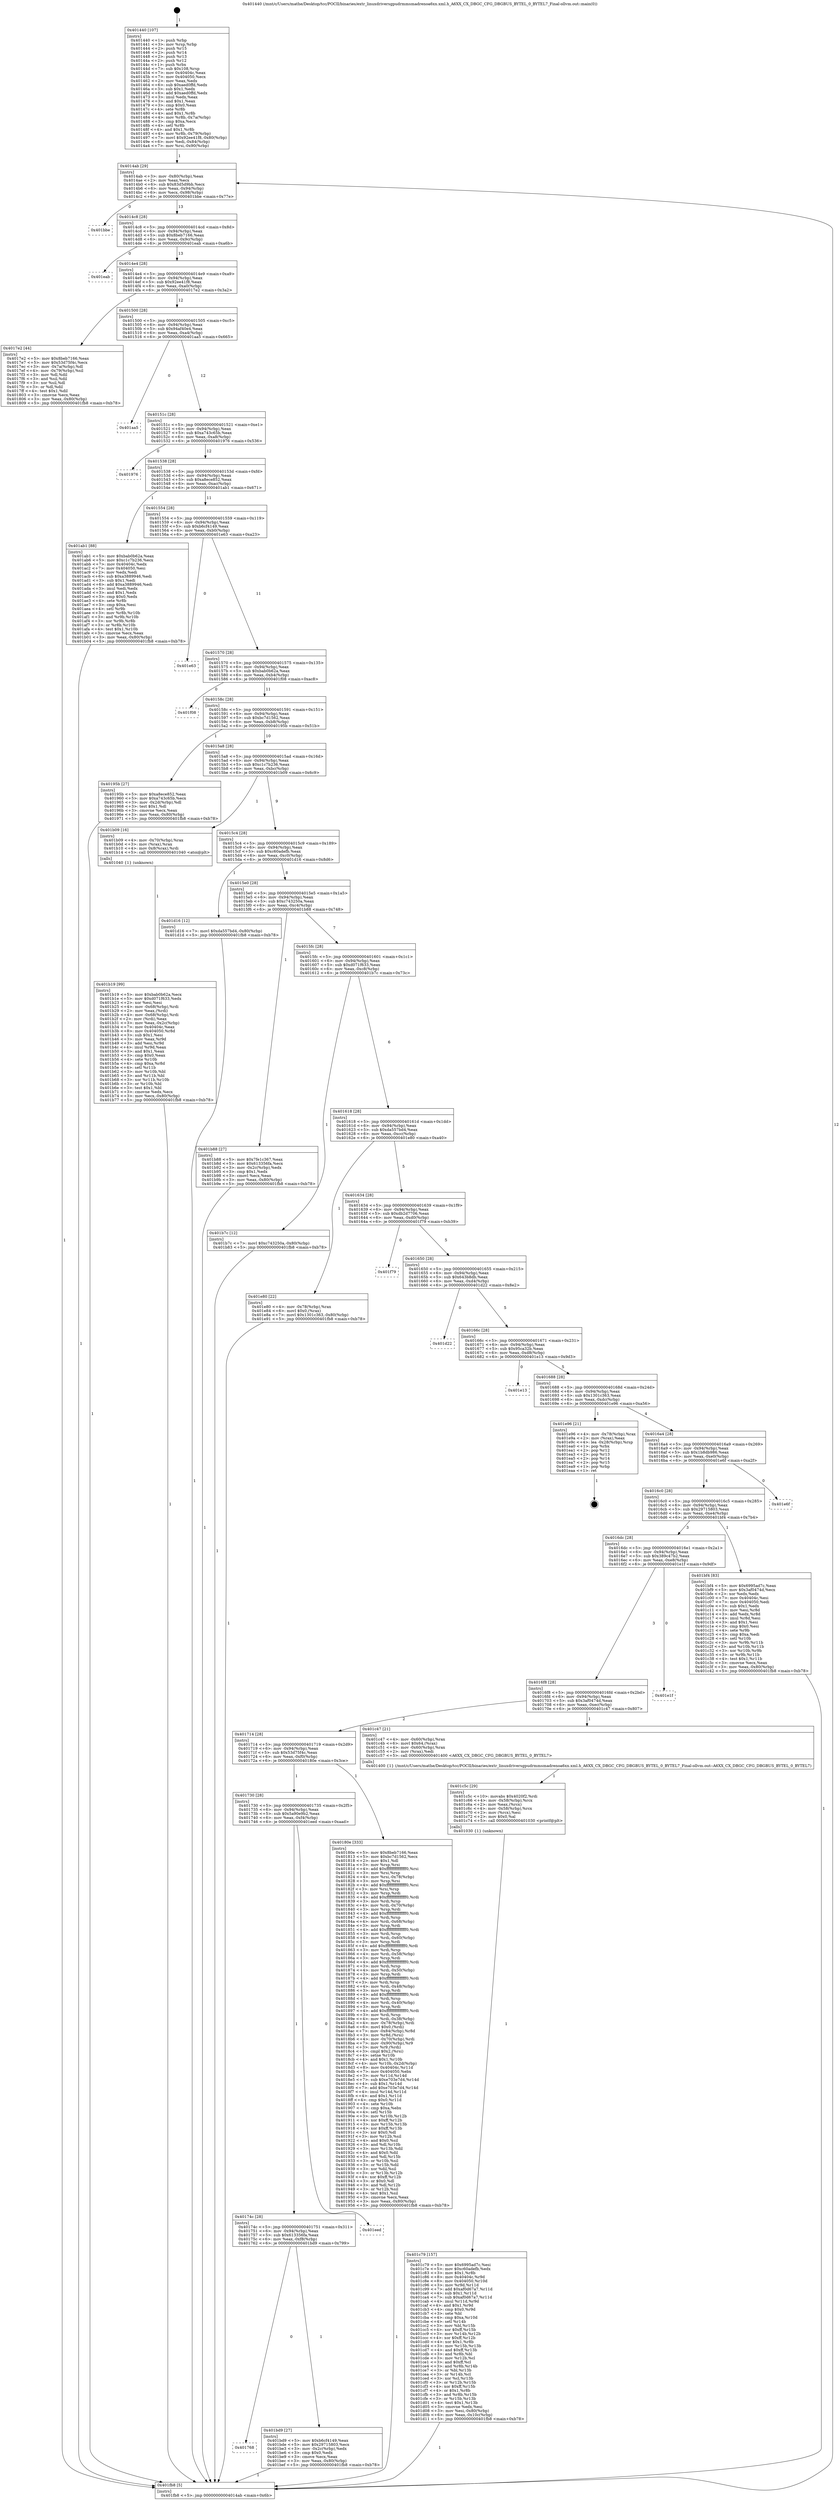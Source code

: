 digraph "0x401440" {
  label = "0x401440 (/mnt/c/Users/mathe/Desktop/tcc/POCII/binaries/extr_linuxdriversgpudrmmsmadrenoa6xx.xml.h_A6XX_CX_DBGC_CFG_DBGBUS_BYTEL_0_BYTEL7_Final-ollvm.out::main(0))"
  labelloc = "t"
  node[shape=record]

  Entry [label="",width=0.3,height=0.3,shape=circle,fillcolor=black,style=filled]
  "0x4014ab" [label="{
     0x4014ab [29]\l
     | [instrs]\l
     &nbsp;&nbsp;0x4014ab \<+3\>: mov -0x80(%rbp),%eax\l
     &nbsp;&nbsp;0x4014ae \<+2\>: mov %eax,%ecx\l
     &nbsp;&nbsp;0x4014b0 \<+6\>: sub $0x83d5d9bb,%ecx\l
     &nbsp;&nbsp;0x4014b6 \<+6\>: mov %eax,-0x94(%rbp)\l
     &nbsp;&nbsp;0x4014bc \<+6\>: mov %ecx,-0x98(%rbp)\l
     &nbsp;&nbsp;0x4014c2 \<+6\>: je 0000000000401bbe \<main+0x77e\>\l
  }"]
  "0x401bbe" [label="{
     0x401bbe\l
  }", style=dashed]
  "0x4014c8" [label="{
     0x4014c8 [28]\l
     | [instrs]\l
     &nbsp;&nbsp;0x4014c8 \<+5\>: jmp 00000000004014cd \<main+0x8d\>\l
     &nbsp;&nbsp;0x4014cd \<+6\>: mov -0x94(%rbp),%eax\l
     &nbsp;&nbsp;0x4014d3 \<+5\>: sub $0x8beb7166,%eax\l
     &nbsp;&nbsp;0x4014d8 \<+6\>: mov %eax,-0x9c(%rbp)\l
     &nbsp;&nbsp;0x4014de \<+6\>: je 0000000000401eab \<main+0xa6b\>\l
  }"]
  Exit [label="",width=0.3,height=0.3,shape=circle,fillcolor=black,style=filled,peripheries=2]
  "0x401eab" [label="{
     0x401eab\l
  }", style=dashed]
  "0x4014e4" [label="{
     0x4014e4 [28]\l
     | [instrs]\l
     &nbsp;&nbsp;0x4014e4 \<+5\>: jmp 00000000004014e9 \<main+0xa9\>\l
     &nbsp;&nbsp;0x4014e9 \<+6\>: mov -0x94(%rbp),%eax\l
     &nbsp;&nbsp;0x4014ef \<+5\>: sub $0x92ee41f8,%eax\l
     &nbsp;&nbsp;0x4014f4 \<+6\>: mov %eax,-0xa0(%rbp)\l
     &nbsp;&nbsp;0x4014fa \<+6\>: je 00000000004017e2 \<main+0x3a2\>\l
  }"]
  "0x401c79" [label="{
     0x401c79 [157]\l
     | [instrs]\l
     &nbsp;&nbsp;0x401c79 \<+5\>: mov $0x6995ad7c,%esi\l
     &nbsp;&nbsp;0x401c7e \<+5\>: mov $0xc60adefb,%edx\l
     &nbsp;&nbsp;0x401c83 \<+3\>: mov $0x1,%r8b\l
     &nbsp;&nbsp;0x401c86 \<+8\>: mov 0x40404c,%r9d\l
     &nbsp;&nbsp;0x401c8e \<+8\>: mov 0x404050,%r10d\l
     &nbsp;&nbsp;0x401c96 \<+3\>: mov %r9d,%r11d\l
     &nbsp;&nbsp;0x401c99 \<+7\>: add $0xaf0d67a7,%r11d\l
     &nbsp;&nbsp;0x401ca0 \<+4\>: sub $0x1,%r11d\l
     &nbsp;&nbsp;0x401ca4 \<+7\>: sub $0xaf0d67a7,%r11d\l
     &nbsp;&nbsp;0x401cab \<+4\>: imul %r11d,%r9d\l
     &nbsp;&nbsp;0x401caf \<+4\>: and $0x1,%r9d\l
     &nbsp;&nbsp;0x401cb3 \<+4\>: cmp $0x0,%r9d\l
     &nbsp;&nbsp;0x401cb7 \<+3\>: sete %bl\l
     &nbsp;&nbsp;0x401cba \<+4\>: cmp $0xa,%r10d\l
     &nbsp;&nbsp;0x401cbe \<+4\>: setl %r14b\l
     &nbsp;&nbsp;0x401cc2 \<+3\>: mov %bl,%r15b\l
     &nbsp;&nbsp;0x401cc5 \<+4\>: xor $0xff,%r15b\l
     &nbsp;&nbsp;0x401cc9 \<+3\>: mov %r14b,%r12b\l
     &nbsp;&nbsp;0x401ccc \<+4\>: xor $0xff,%r12b\l
     &nbsp;&nbsp;0x401cd0 \<+4\>: xor $0x1,%r8b\l
     &nbsp;&nbsp;0x401cd4 \<+3\>: mov %r15b,%r13b\l
     &nbsp;&nbsp;0x401cd7 \<+4\>: and $0xff,%r13b\l
     &nbsp;&nbsp;0x401cdb \<+3\>: and %r8b,%bl\l
     &nbsp;&nbsp;0x401cde \<+3\>: mov %r12b,%cl\l
     &nbsp;&nbsp;0x401ce1 \<+3\>: and $0xff,%cl\l
     &nbsp;&nbsp;0x401ce4 \<+3\>: and %r8b,%r14b\l
     &nbsp;&nbsp;0x401ce7 \<+3\>: or %bl,%r13b\l
     &nbsp;&nbsp;0x401cea \<+3\>: or %r14b,%cl\l
     &nbsp;&nbsp;0x401ced \<+3\>: xor %cl,%r13b\l
     &nbsp;&nbsp;0x401cf0 \<+3\>: or %r12b,%r15b\l
     &nbsp;&nbsp;0x401cf3 \<+4\>: xor $0xff,%r15b\l
     &nbsp;&nbsp;0x401cf7 \<+4\>: or $0x1,%r8b\l
     &nbsp;&nbsp;0x401cfb \<+3\>: and %r8b,%r15b\l
     &nbsp;&nbsp;0x401cfe \<+3\>: or %r15b,%r13b\l
     &nbsp;&nbsp;0x401d01 \<+4\>: test $0x1,%r13b\l
     &nbsp;&nbsp;0x401d05 \<+3\>: cmovne %edx,%esi\l
     &nbsp;&nbsp;0x401d08 \<+3\>: mov %esi,-0x80(%rbp)\l
     &nbsp;&nbsp;0x401d0b \<+6\>: mov %eax,-0x10c(%rbp)\l
     &nbsp;&nbsp;0x401d11 \<+5\>: jmp 0000000000401fb8 \<main+0xb78\>\l
  }"]
  "0x4017e2" [label="{
     0x4017e2 [44]\l
     | [instrs]\l
     &nbsp;&nbsp;0x4017e2 \<+5\>: mov $0x8beb7166,%eax\l
     &nbsp;&nbsp;0x4017e7 \<+5\>: mov $0x53d75f4c,%ecx\l
     &nbsp;&nbsp;0x4017ec \<+3\>: mov -0x7a(%rbp),%dl\l
     &nbsp;&nbsp;0x4017ef \<+4\>: mov -0x79(%rbp),%sil\l
     &nbsp;&nbsp;0x4017f3 \<+3\>: mov %dl,%dil\l
     &nbsp;&nbsp;0x4017f6 \<+3\>: and %sil,%dil\l
     &nbsp;&nbsp;0x4017f9 \<+3\>: xor %sil,%dl\l
     &nbsp;&nbsp;0x4017fc \<+3\>: or %dl,%dil\l
     &nbsp;&nbsp;0x4017ff \<+4\>: test $0x1,%dil\l
     &nbsp;&nbsp;0x401803 \<+3\>: cmovne %ecx,%eax\l
     &nbsp;&nbsp;0x401806 \<+3\>: mov %eax,-0x80(%rbp)\l
     &nbsp;&nbsp;0x401809 \<+5\>: jmp 0000000000401fb8 \<main+0xb78\>\l
  }"]
  "0x401500" [label="{
     0x401500 [28]\l
     | [instrs]\l
     &nbsp;&nbsp;0x401500 \<+5\>: jmp 0000000000401505 \<main+0xc5\>\l
     &nbsp;&nbsp;0x401505 \<+6\>: mov -0x94(%rbp),%eax\l
     &nbsp;&nbsp;0x40150b \<+5\>: sub $0x94af40e4,%eax\l
     &nbsp;&nbsp;0x401510 \<+6\>: mov %eax,-0xa4(%rbp)\l
     &nbsp;&nbsp;0x401516 \<+6\>: je 0000000000401aa5 \<main+0x665\>\l
  }"]
  "0x401fb8" [label="{
     0x401fb8 [5]\l
     | [instrs]\l
     &nbsp;&nbsp;0x401fb8 \<+5\>: jmp 00000000004014ab \<main+0x6b\>\l
  }"]
  "0x401440" [label="{
     0x401440 [107]\l
     | [instrs]\l
     &nbsp;&nbsp;0x401440 \<+1\>: push %rbp\l
     &nbsp;&nbsp;0x401441 \<+3\>: mov %rsp,%rbp\l
     &nbsp;&nbsp;0x401444 \<+2\>: push %r15\l
     &nbsp;&nbsp;0x401446 \<+2\>: push %r14\l
     &nbsp;&nbsp;0x401448 \<+2\>: push %r13\l
     &nbsp;&nbsp;0x40144a \<+2\>: push %r12\l
     &nbsp;&nbsp;0x40144c \<+1\>: push %rbx\l
     &nbsp;&nbsp;0x40144d \<+7\>: sub $0x108,%rsp\l
     &nbsp;&nbsp;0x401454 \<+7\>: mov 0x40404c,%eax\l
     &nbsp;&nbsp;0x40145b \<+7\>: mov 0x404050,%ecx\l
     &nbsp;&nbsp;0x401462 \<+2\>: mov %eax,%edx\l
     &nbsp;&nbsp;0x401464 \<+6\>: sub $0xaed0ffd,%edx\l
     &nbsp;&nbsp;0x40146a \<+3\>: sub $0x1,%edx\l
     &nbsp;&nbsp;0x40146d \<+6\>: add $0xaed0ffd,%edx\l
     &nbsp;&nbsp;0x401473 \<+3\>: imul %edx,%eax\l
     &nbsp;&nbsp;0x401476 \<+3\>: and $0x1,%eax\l
     &nbsp;&nbsp;0x401479 \<+3\>: cmp $0x0,%eax\l
     &nbsp;&nbsp;0x40147c \<+4\>: sete %r8b\l
     &nbsp;&nbsp;0x401480 \<+4\>: and $0x1,%r8b\l
     &nbsp;&nbsp;0x401484 \<+4\>: mov %r8b,-0x7a(%rbp)\l
     &nbsp;&nbsp;0x401488 \<+3\>: cmp $0xa,%ecx\l
     &nbsp;&nbsp;0x40148b \<+4\>: setl %r8b\l
     &nbsp;&nbsp;0x40148f \<+4\>: and $0x1,%r8b\l
     &nbsp;&nbsp;0x401493 \<+4\>: mov %r8b,-0x79(%rbp)\l
     &nbsp;&nbsp;0x401497 \<+7\>: movl $0x92ee41f8,-0x80(%rbp)\l
     &nbsp;&nbsp;0x40149e \<+6\>: mov %edi,-0x84(%rbp)\l
     &nbsp;&nbsp;0x4014a4 \<+7\>: mov %rsi,-0x90(%rbp)\l
  }"]
  "0x401c5c" [label="{
     0x401c5c [29]\l
     | [instrs]\l
     &nbsp;&nbsp;0x401c5c \<+10\>: movabs $0x4020f2,%rdi\l
     &nbsp;&nbsp;0x401c66 \<+4\>: mov -0x58(%rbp),%rcx\l
     &nbsp;&nbsp;0x401c6a \<+2\>: mov %eax,(%rcx)\l
     &nbsp;&nbsp;0x401c6c \<+4\>: mov -0x58(%rbp),%rcx\l
     &nbsp;&nbsp;0x401c70 \<+2\>: mov (%rcx),%esi\l
     &nbsp;&nbsp;0x401c72 \<+2\>: mov $0x0,%al\l
     &nbsp;&nbsp;0x401c74 \<+5\>: call 0000000000401030 \<printf@plt\>\l
     | [calls]\l
     &nbsp;&nbsp;0x401030 \{1\} (unknown)\l
  }"]
  "0x401aa5" [label="{
     0x401aa5\l
  }", style=dashed]
  "0x40151c" [label="{
     0x40151c [28]\l
     | [instrs]\l
     &nbsp;&nbsp;0x40151c \<+5\>: jmp 0000000000401521 \<main+0xe1\>\l
     &nbsp;&nbsp;0x401521 \<+6\>: mov -0x94(%rbp),%eax\l
     &nbsp;&nbsp;0x401527 \<+5\>: sub $0xa743c65b,%eax\l
     &nbsp;&nbsp;0x40152c \<+6\>: mov %eax,-0xa8(%rbp)\l
     &nbsp;&nbsp;0x401532 \<+6\>: je 0000000000401976 \<main+0x536\>\l
  }"]
  "0x401768" [label="{
     0x401768\l
  }", style=dashed]
  "0x401976" [label="{
     0x401976\l
  }", style=dashed]
  "0x401538" [label="{
     0x401538 [28]\l
     | [instrs]\l
     &nbsp;&nbsp;0x401538 \<+5\>: jmp 000000000040153d \<main+0xfd\>\l
     &nbsp;&nbsp;0x40153d \<+6\>: mov -0x94(%rbp),%eax\l
     &nbsp;&nbsp;0x401543 \<+5\>: sub $0xa8ece852,%eax\l
     &nbsp;&nbsp;0x401548 \<+6\>: mov %eax,-0xac(%rbp)\l
     &nbsp;&nbsp;0x40154e \<+6\>: je 0000000000401ab1 \<main+0x671\>\l
  }"]
  "0x401bd9" [label="{
     0x401bd9 [27]\l
     | [instrs]\l
     &nbsp;&nbsp;0x401bd9 \<+5\>: mov $0xb6cf4149,%eax\l
     &nbsp;&nbsp;0x401bde \<+5\>: mov $0x29715803,%ecx\l
     &nbsp;&nbsp;0x401be3 \<+3\>: mov -0x2c(%rbp),%edx\l
     &nbsp;&nbsp;0x401be6 \<+3\>: cmp $0x0,%edx\l
     &nbsp;&nbsp;0x401be9 \<+3\>: cmove %ecx,%eax\l
     &nbsp;&nbsp;0x401bec \<+3\>: mov %eax,-0x80(%rbp)\l
     &nbsp;&nbsp;0x401bef \<+5\>: jmp 0000000000401fb8 \<main+0xb78\>\l
  }"]
  "0x401ab1" [label="{
     0x401ab1 [88]\l
     | [instrs]\l
     &nbsp;&nbsp;0x401ab1 \<+5\>: mov $0xbab0b62a,%eax\l
     &nbsp;&nbsp;0x401ab6 \<+5\>: mov $0xc1c7b236,%ecx\l
     &nbsp;&nbsp;0x401abb \<+7\>: mov 0x40404c,%edx\l
     &nbsp;&nbsp;0x401ac2 \<+7\>: mov 0x404050,%esi\l
     &nbsp;&nbsp;0x401ac9 \<+2\>: mov %edx,%edi\l
     &nbsp;&nbsp;0x401acb \<+6\>: sub $0xa3889946,%edi\l
     &nbsp;&nbsp;0x401ad1 \<+3\>: sub $0x1,%edi\l
     &nbsp;&nbsp;0x401ad4 \<+6\>: add $0xa3889946,%edi\l
     &nbsp;&nbsp;0x401ada \<+3\>: imul %edi,%edx\l
     &nbsp;&nbsp;0x401add \<+3\>: and $0x1,%edx\l
     &nbsp;&nbsp;0x401ae0 \<+3\>: cmp $0x0,%edx\l
     &nbsp;&nbsp;0x401ae3 \<+4\>: sete %r8b\l
     &nbsp;&nbsp;0x401ae7 \<+3\>: cmp $0xa,%esi\l
     &nbsp;&nbsp;0x401aea \<+4\>: setl %r9b\l
     &nbsp;&nbsp;0x401aee \<+3\>: mov %r8b,%r10b\l
     &nbsp;&nbsp;0x401af1 \<+3\>: and %r9b,%r10b\l
     &nbsp;&nbsp;0x401af4 \<+3\>: xor %r9b,%r8b\l
     &nbsp;&nbsp;0x401af7 \<+3\>: or %r8b,%r10b\l
     &nbsp;&nbsp;0x401afa \<+4\>: test $0x1,%r10b\l
     &nbsp;&nbsp;0x401afe \<+3\>: cmovne %ecx,%eax\l
     &nbsp;&nbsp;0x401b01 \<+3\>: mov %eax,-0x80(%rbp)\l
     &nbsp;&nbsp;0x401b04 \<+5\>: jmp 0000000000401fb8 \<main+0xb78\>\l
  }"]
  "0x401554" [label="{
     0x401554 [28]\l
     | [instrs]\l
     &nbsp;&nbsp;0x401554 \<+5\>: jmp 0000000000401559 \<main+0x119\>\l
     &nbsp;&nbsp;0x401559 \<+6\>: mov -0x94(%rbp),%eax\l
     &nbsp;&nbsp;0x40155f \<+5\>: sub $0xb6cf4149,%eax\l
     &nbsp;&nbsp;0x401564 \<+6\>: mov %eax,-0xb0(%rbp)\l
     &nbsp;&nbsp;0x40156a \<+6\>: je 0000000000401e63 \<main+0xa23\>\l
  }"]
  "0x40174c" [label="{
     0x40174c [28]\l
     | [instrs]\l
     &nbsp;&nbsp;0x40174c \<+5\>: jmp 0000000000401751 \<main+0x311\>\l
     &nbsp;&nbsp;0x401751 \<+6\>: mov -0x94(%rbp),%eax\l
     &nbsp;&nbsp;0x401757 \<+5\>: sub $0x613356fa,%eax\l
     &nbsp;&nbsp;0x40175c \<+6\>: mov %eax,-0xf8(%rbp)\l
     &nbsp;&nbsp;0x401762 \<+6\>: je 0000000000401bd9 \<main+0x799\>\l
  }"]
  "0x401e63" [label="{
     0x401e63\l
  }", style=dashed]
  "0x401570" [label="{
     0x401570 [28]\l
     | [instrs]\l
     &nbsp;&nbsp;0x401570 \<+5\>: jmp 0000000000401575 \<main+0x135\>\l
     &nbsp;&nbsp;0x401575 \<+6\>: mov -0x94(%rbp),%eax\l
     &nbsp;&nbsp;0x40157b \<+5\>: sub $0xbab0b62a,%eax\l
     &nbsp;&nbsp;0x401580 \<+6\>: mov %eax,-0xb4(%rbp)\l
     &nbsp;&nbsp;0x401586 \<+6\>: je 0000000000401f08 \<main+0xac8\>\l
  }"]
  "0x401eed" [label="{
     0x401eed\l
  }", style=dashed]
  "0x401f08" [label="{
     0x401f08\l
  }", style=dashed]
  "0x40158c" [label="{
     0x40158c [28]\l
     | [instrs]\l
     &nbsp;&nbsp;0x40158c \<+5\>: jmp 0000000000401591 \<main+0x151\>\l
     &nbsp;&nbsp;0x401591 \<+6\>: mov -0x94(%rbp),%eax\l
     &nbsp;&nbsp;0x401597 \<+5\>: sub $0xbc7d1562,%eax\l
     &nbsp;&nbsp;0x40159c \<+6\>: mov %eax,-0xb8(%rbp)\l
     &nbsp;&nbsp;0x4015a2 \<+6\>: je 000000000040195b \<main+0x51b\>\l
  }"]
  "0x401b19" [label="{
     0x401b19 [99]\l
     | [instrs]\l
     &nbsp;&nbsp;0x401b19 \<+5\>: mov $0xbab0b62a,%ecx\l
     &nbsp;&nbsp;0x401b1e \<+5\>: mov $0xd071f633,%edx\l
     &nbsp;&nbsp;0x401b23 \<+2\>: xor %esi,%esi\l
     &nbsp;&nbsp;0x401b25 \<+4\>: mov -0x68(%rbp),%rdi\l
     &nbsp;&nbsp;0x401b29 \<+2\>: mov %eax,(%rdi)\l
     &nbsp;&nbsp;0x401b2b \<+4\>: mov -0x68(%rbp),%rdi\l
     &nbsp;&nbsp;0x401b2f \<+2\>: mov (%rdi),%eax\l
     &nbsp;&nbsp;0x401b31 \<+3\>: mov %eax,-0x2c(%rbp)\l
     &nbsp;&nbsp;0x401b34 \<+7\>: mov 0x40404c,%eax\l
     &nbsp;&nbsp;0x401b3b \<+8\>: mov 0x404050,%r8d\l
     &nbsp;&nbsp;0x401b43 \<+3\>: sub $0x1,%esi\l
     &nbsp;&nbsp;0x401b46 \<+3\>: mov %eax,%r9d\l
     &nbsp;&nbsp;0x401b49 \<+3\>: add %esi,%r9d\l
     &nbsp;&nbsp;0x401b4c \<+4\>: imul %r9d,%eax\l
     &nbsp;&nbsp;0x401b50 \<+3\>: and $0x1,%eax\l
     &nbsp;&nbsp;0x401b53 \<+3\>: cmp $0x0,%eax\l
     &nbsp;&nbsp;0x401b56 \<+4\>: sete %r10b\l
     &nbsp;&nbsp;0x401b5a \<+4\>: cmp $0xa,%r8d\l
     &nbsp;&nbsp;0x401b5e \<+4\>: setl %r11b\l
     &nbsp;&nbsp;0x401b62 \<+3\>: mov %r10b,%bl\l
     &nbsp;&nbsp;0x401b65 \<+3\>: and %r11b,%bl\l
     &nbsp;&nbsp;0x401b68 \<+3\>: xor %r11b,%r10b\l
     &nbsp;&nbsp;0x401b6b \<+3\>: or %r10b,%bl\l
     &nbsp;&nbsp;0x401b6e \<+3\>: test $0x1,%bl\l
     &nbsp;&nbsp;0x401b71 \<+3\>: cmovne %edx,%ecx\l
     &nbsp;&nbsp;0x401b74 \<+3\>: mov %ecx,-0x80(%rbp)\l
     &nbsp;&nbsp;0x401b77 \<+5\>: jmp 0000000000401fb8 \<main+0xb78\>\l
  }"]
  "0x40195b" [label="{
     0x40195b [27]\l
     | [instrs]\l
     &nbsp;&nbsp;0x40195b \<+5\>: mov $0xa8ece852,%eax\l
     &nbsp;&nbsp;0x401960 \<+5\>: mov $0xa743c65b,%ecx\l
     &nbsp;&nbsp;0x401965 \<+3\>: mov -0x2d(%rbp),%dl\l
     &nbsp;&nbsp;0x401968 \<+3\>: test $0x1,%dl\l
     &nbsp;&nbsp;0x40196b \<+3\>: cmovne %ecx,%eax\l
     &nbsp;&nbsp;0x40196e \<+3\>: mov %eax,-0x80(%rbp)\l
     &nbsp;&nbsp;0x401971 \<+5\>: jmp 0000000000401fb8 \<main+0xb78\>\l
  }"]
  "0x4015a8" [label="{
     0x4015a8 [28]\l
     | [instrs]\l
     &nbsp;&nbsp;0x4015a8 \<+5\>: jmp 00000000004015ad \<main+0x16d\>\l
     &nbsp;&nbsp;0x4015ad \<+6\>: mov -0x94(%rbp),%eax\l
     &nbsp;&nbsp;0x4015b3 \<+5\>: sub $0xc1c7b236,%eax\l
     &nbsp;&nbsp;0x4015b8 \<+6\>: mov %eax,-0xbc(%rbp)\l
     &nbsp;&nbsp;0x4015be \<+6\>: je 0000000000401b09 \<main+0x6c9\>\l
  }"]
  "0x401730" [label="{
     0x401730 [28]\l
     | [instrs]\l
     &nbsp;&nbsp;0x401730 \<+5\>: jmp 0000000000401735 \<main+0x2f5\>\l
     &nbsp;&nbsp;0x401735 \<+6\>: mov -0x94(%rbp),%eax\l
     &nbsp;&nbsp;0x40173b \<+5\>: sub $0x5a90e9b2,%eax\l
     &nbsp;&nbsp;0x401740 \<+6\>: mov %eax,-0xf4(%rbp)\l
     &nbsp;&nbsp;0x401746 \<+6\>: je 0000000000401eed \<main+0xaad\>\l
  }"]
  "0x401b09" [label="{
     0x401b09 [16]\l
     | [instrs]\l
     &nbsp;&nbsp;0x401b09 \<+4\>: mov -0x70(%rbp),%rax\l
     &nbsp;&nbsp;0x401b0d \<+3\>: mov (%rax),%rax\l
     &nbsp;&nbsp;0x401b10 \<+4\>: mov 0x8(%rax),%rdi\l
     &nbsp;&nbsp;0x401b14 \<+5\>: call 0000000000401040 \<atoi@plt\>\l
     | [calls]\l
     &nbsp;&nbsp;0x401040 \{1\} (unknown)\l
  }"]
  "0x4015c4" [label="{
     0x4015c4 [28]\l
     | [instrs]\l
     &nbsp;&nbsp;0x4015c4 \<+5\>: jmp 00000000004015c9 \<main+0x189\>\l
     &nbsp;&nbsp;0x4015c9 \<+6\>: mov -0x94(%rbp),%eax\l
     &nbsp;&nbsp;0x4015cf \<+5\>: sub $0xc60adefb,%eax\l
     &nbsp;&nbsp;0x4015d4 \<+6\>: mov %eax,-0xc0(%rbp)\l
     &nbsp;&nbsp;0x4015da \<+6\>: je 0000000000401d16 \<main+0x8d6\>\l
  }"]
  "0x40180e" [label="{
     0x40180e [333]\l
     | [instrs]\l
     &nbsp;&nbsp;0x40180e \<+5\>: mov $0x8beb7166,%eax\l
     &nbsp;&nbsp;0x401813 \<+5\>: mov $0xbc7d1562,%ecx\l
     &nbsp;&nbsp;0x401818 \<+2\>: mov $0x1,%dl\l
     &nbsp;&nbsp;0x40181a \<+3\>: mov %rsp,%rsi\l
     &nbsp;&nbsp;0x40181d \<+4\>: add $0xfffffffffffffff0,%rsi\l
     &nbsp;&nbsp;0x401821 \<+3\>: mov %rsi,%rsp\l
     &nbsp;&nbsp;0x401824 \<+4\>: mov %rsi,-0x78(%rbp)\l
     &nbsp;&nbsp;0x401828 \<+3\>: mov %rsp,%rsi\l
     &nbsp;&nbsp;0x40182b \<+4\>: add $0xfffffffffffffff0,%rsi\l
     &nbsp;&nbsp;0x40182f \<+3\>: mov %rsi,%rsp\l
     &nbsp;&nbsp;0x401832 \<+3\>: mov %rsp,%rdi\l
     &nbsp;&nbsp;0x401835 \<+4\>: add $0xfffffffffffffff0,%rdi\l
     &nbsp;&nbsp;0x401839 \<+3\>: mov %rdi,%rsp\l
     &nbsp;&nbsp;0x40183c \<+4\>: mov %rdi,-0x70(%rbp)\l
     &nbsp;&nbsp;0x401840 \<+3\>: mov %rsp,%rdi\l
     &nbsp;&nbsp;0x401843 \<+4\>: add $0xfffffffffffffff0,%rdi\l
     &nbsp;&nbsp;0x401847 \<+3\>: mov %rdi,%rsp\l
     &nbsp;&nbsp;0x40184a \<+4\>: mov %rdi,-0x68(%rbp)\l
     &nbsp;&nbsp;0x40184e \<+3\>: mov %rsp,%rdi\l
     &nbsp;&nbsp;0x401851 \<+4\>: add $0xfffffffffffffff0,%rdi\l
     &nbsp;&nbsp;0x401855 \<+3\>: mov %rdi,%rsp\l
     &nbsp;&nbsp;0x401858 \<+4\>: mov %rdi,-0x60(%rbp)\l
     &nbsp;&nbsp;0x40185c \<+3\>: mov %rsp,%rdi\l
     &nbsp;&nbsp;0x40185f \<+4\>: add $0xfffffffffffffff0,%rdi\l
     &nbsp;&nbsp;0x401863 \<+3\>: mov %rdi,%rsp\l
     &nbsp;&nbsp;0x401866 \<+4\>: mov %rdi,-0x58(%rbp)\l
     &nbsp;&nbsp;0x40186a \<+3\>: mov %rsp,%rdi\l
     &nbsp;&nbsp;0x40186d \<+4\>: add $0xfffffffffffffff0,%rdi\l
     &nbsp;&nbsp;0x401871 \<+3\>: mov %rdi,%rsp\l
     &nbsp;&nbsp;0x401874 \<+4\>: mov %rdi,-0x50(%rbp)\l
     &nbsp;&nbsp;0x401878 \<+3\>: mov %rsp,%rdi\l
     &nbsp;&nbsp;0x40187b \<+4\>: add $0xfffffffffffffff0,%rdi\l
     &nbsp;&nbsp;0x40187f \<+3\>: mov %rdi,%rsp\l
     &nbsp;&nbsp;0x401882 \<+4\>: mov %rdi,-0x48(%rbp)\l
     &nbsp;&nbsp;0x401886 \<+3\>: mov %rsp,%rdi\l
     &nbsp;&nbsp;0x401889 \<+4\>: add $0xfffffffffffffff0,%rdi\l
     &nbsp;&nbsp;0x40188d \<+3\>: mov %rdi,%rsp\l
     &nbsp;&nbsp;0x401890 \<+4\>: mov %rdi,-0x40(%rbp)\l
     &nbsp;&nbsp;0x401894 \<+3\>: mov %rsp,%rdi\l
     &nbsp;&nbsp;0x401897 \<+4\>: add $0xfffffffffffffff0,%rdi\l
     &nbsp;&nbsp;0x40189b \<+3\>: mov %rdi,%rsp\l
     &nbsp;&nbsp;0x40189e \<+4\>: mov %rdi,-0x38(%rbp)\l
     &nbsp;&nbsp;0x4018a2 \<+4\>: mov -0x78(%rbp),%rdi\l
     &nbsp;&nbsp;0x4018a6 \<+6\>: movl $0x0,(%rdi)\l
     &nbsp;&nbsp;0x4018ac \<+7\>: mov -0x84(%rbp),%r8d\l
     &nbsp;&nbsp;0x4018b3 \<+3\>: mov %r8d,(%rsi)\l
     &nbsp;&nbsp;0x4018b6 \<+4\>: mov -0x70(%rbp),%rdi\l
     &nbsp;&nbsp;0x4018ba \<+7\>: mov -0x90(%rbp),%r9\l
     &nbsp;&nbsp;0x4018c1 \<+3\>: mov %r9,(%rdi)\l
     &nbsp;&nbsp;0x4018c4 \<+3\>: cmpl $0x2,(%rsi)\l
     &nbsp;&nbsp;0x4018c7 \<+4\>: setne %r10b\l
     &nbsp;&nbsp;0x4018cb \<+4\>: and $0x1,%r10b\l
     &nbsp;&nbsp;0x4018cf \<+4\>: mov %r10b,-0x2d(%rbp)\l
     &nbsp;&nbsp;0x4018d3 \<+8\>: mov 0x40404c,%r11d\l
     &nbsp;&nbsp;0x4018db \<+7\>: mov 0x404050,%ebx\l
     &nbsp;&nbsp;0x4018e2 \<+3\>: mov %r11d,%r14d\l
     &nbsp;&nbsp;0x4018e5 \<+7\>: sub $0xe703e7d4,%r14d\l
     &nbsp;&nbsp;0x4018ec \<+4\>: sub $0x1,%r14d\l
     &nbsp;&nbsp;0x4018f0 \<+7\>: add $0xe703e7d4,%r14d\l
     &nbsp;&nbsp;0x4018f7 \<+4\>: imul %r14d,%r11d\l
     &nbsp;&nbsp;0x4018fb \<+4\>: and $0x1,%r11d\l
     &nbsp;&nbsp;0x4018ff \<+4\>: cmp $0x0,%r11d\l
     &nbsp;&nbsp;0x401903 \<+4\>: sete %r10b\l
     &nbsp;&nbsp;0x401907 \<+3\>: cmp $0xa,%ebx\l
     &nbsp;&nbsp;0x40190a \<+4\>: setl %r15b\l
     &nbsp;&nbsp;0x40190e \<+3\>: mov %r10b,%r12b\l
     &nbsp;&nbsp;0x401911 \<+4\>: xor $0xff,%r12b\l
     &nbsp;&nbsp;0x401915 \<+3\>: mov %r15b,%r13b\l
     &nbsp;&nbsp;0x401918 \<+4\>: xor $0xff,%r13b\l
     &nbsp;&nbsp;0x40191c \<+3\>: xor $0x0,%dl\l
     &nbsp;&nbsp;0x40191f \<+3\>: mov %r12b,%sil\l
     &nbsp;&nbsp;0x401922 \<+4\>: and $0x0,%sil\l
     &nbsp;&nbsp;0x401926 \<+3\>: and %dl,%r10b\l
     &nbsp;&nbsp;0x401929 \<+3\>: mov %r13b,%dil\l
     &nbsp;&nbsp;0x40192c \<+4\>: and $0x0,%dil\l
     &nbsp;&nbsp;0x401930 \<+3\>: and %dl,%r15b\l
     &nbsp;&nbsp;0x401933 \<+3\>: or %r10b,%sil\l
     &nbsp;&nbsp;0x401936 \<+3\>: or %r15b,%dil\l
     &nbsp;&nbsp;0x401939 \<+3\>: xor %dil,%sil\l
     &nbsp;&nbsp;0x40193c \<+3\>: or %r13b,%r12b\l
     &nbsp;&nbsp;0x40193f \<+4\>: xor $0xff,%r12b\l
     &nbsp;&nbsp;0x401943 \<+3\>: or $0x0,%dl\l
     &nbsp;&nbsp;0x401946 \<+3\>: and %dl,%r12b\l
     &nbsp;&nbsp;0x401949 \<+3\>: or %r12b,%sil\l
     &nbsp;&nbsp;0x40194c \<+4\>: test $0x1,%sil\l
     &nbsp;&nbsp;0x401950 \<+3\>: cmovne %ecx,%eax\l
     &nbsp;&nbsp;0x401953 \<+3\>: mov %eax,-0x80(%rbp)\l
     &nbsp;&nbsp;0x401956 \<+5\>: jmp 0000000000401fb8 \<main+0xb78\>\l
  }"]
  "0x401d16" [label="{
     0x401d16 [12]\l
     | [instrs]\l
     &nbsp;&nbsp;0x401d16 \<+7\>: movl $0xda557bd4,-0x80(%rbp)\l
     &nbsp;&nbsp;0x401d1d \<+5\>: jmp 0000000000401fb8 \<main+0xb78\>\l
  }"]
  "0x4015e0" [label="{
     0x4015e0 [28]\l
     | [instrs]\l
     &nbsp;&nbsp;0x4015e0 \<+5\>: jmp 00000000004015e5 \<main+0x1a5\>\l
     &nbsp;&nbsp;0x4015e5 \<+6\>: mov -0x94(%rbp),%eax\l
     &nbsp;&nbsp;0x4015eb \<+5\>: sub $0xc743250a,%eax\l
     &nbsp;&nbsp;0x4015f0 \<+6\>: mov %eax,-0xc4(%rbp)\l
     &nbsp;&nbsp;0x4015f6 \<+6\>: je 0000000000401b88 \<main+0x748\>\l
  }"]
  "0x401714" [label="{
     0x401714 [28]\l
     | [instrs]\l
     &nbsp;&nbsp;0x401714 \<+5\>: jmp 0000000000401719 \<main+0x2d9\>\l
     &nbsp;&nbsp;0x401719 \<+6\>: mov -0x94(%rbp),%eax\l
     &nbsp;&nbsp;0x40171f \<+5\>: sub $0x53d75f4c,%eax\l
     &nbsp;&nbsp;0x401724 \<+6\>: mov %eax,-0xf0(%rbp)\l
     &nbsp;&nbsp;0x40172a \<+6\>: je 000000000040180e \<main+0x3ce\>\l
  }"]
  "0x401b88" [label="{
     0x401b88 [27]\l
     | [instrs]\l
     &nbsp;&nbsp;0x401b88 \<+5\>: mov $0x7fe1c367,%eax\l
     &nbsp;&nbsp;0x401b8d \<+5\>: mov $0x613356fa,%ecx\l
     &nbsp;&nbsp;0x401b92 \<+3\>: mov -0x2c(%rbp),%edx\l
     &nbsp;&nbsp;0x401b95 \<+3\>: cmp $0x1,%edx\l
     &nbsp;&nbsp;0x401b98 \<+3\>: cmovl %ecx,%eax\l
     &nbsp;&nbsp;0x401b9b \<+3\>: mov %eax,-0x80(%rbp)\l
     &nbsp;&nbsp;0x401b9e \<+5\>: jmp 0000000000401fb8 \<main+0xb78\>\l
  }"]
  "0x4015fc" [label="{
     0x4015fc [28]\l
     | [instrs]\l
     &nbsp;&nbsp;0x4015fc \<+5\>: jmp 0000000000401601 \<main+0x1c1\>\l
     &nbsp;&nbsp;0x401601 \<+6\>: mov -0x94(%rbp),%eax\l
     &nbsp;&nbsp;0x401607 \<+5\>: sub $0xd071f633,%eax\l
     &nbsp;&nbsp;0x40160c \<+6\>: mov %eax,-0xc8(%rbp)\l
     &nbsp;&nbsp;0x401612 \<+6\>: je 0000000000401b7c \<main+0x73c\>\l
  }"]
  "0x401c47" [label="{
     0x401c47 [21]\l
     | [instrs]\l
     &nbsp;&nbsp;0x401c47 \<+4\>: mov -0x60(%rbp),%rax\l
     &nbsp;&nbsp;0x401c4b \<+6\>: movl $0x64,(%rax)\l
     &nbsp;&nbsp;0x401c51 \<+4\>: mov -0x60(%rbp),%rax\l
     &nbsp;&nbsp;0x401c55 \<+2\>: mov (%rax),%edi\l
     &nbsp;&nbsp;0x401c57 \<+5\>: call 0000000000401400 \<A6XX_CX_DBGC_CFG_DBGBUS_BYTEL_0_BYTEL7\>\l
     | [calls]\l
     &nbsp;&nbsp;0x401400 \{1\} (/mnt/c/Users/mathe/Desktop/tcc/POCII/binaries/extr_linuxdriversgpudrmmsmadrenoa6xx.xml.h_A6XX_CX_DBGC_CFG_DBGBUS_BYTEL_0_BYTEL7_Final-ollvm.out::A6XX_CX_DBGC_CFG_DBGBUS_BYTEL_0_BYTEL7)\l
  }"]
  "0x401b7c" [label="{
     0x401b7c [12]\l
     | [instrs]\l
     &nbsp;&nbsp;0x401b7c \<+7\>: movl $0xc743250a,-0x80(%rbp)\l
     &nbsp;&nbsp;0x401b83 \<+5\>: jmp 0000000000401fb8 \<main+0xb78\>\l
  }"]
  "0x401618" [label="{
     0x401618 [28]\l
     | [instrs]\l
     &nbsp;&nbsp;0x401618 \<+5\>: jmp 000000000040161d \<main+0x1dd\>\l
     &nbsp;&nbsp;0x40161d \<+6\>: mov -0x94(%rbp),%eax\l
     &nbsp;&nbsp;0x401623 \<+5\>: sub $0xda557bd4,%eax\l
     &nbsp;&nbsp;0x401628 \<+6\>: mov %eax,-0xcc(%rbp)\l
     &nbsp;&nbsp;0x40162e \<+6\>: je 0000000000401e80 \<main+0xa40\>\l
  }"]
  "0x4016f8" [label="{
     0x4016f8 [28]\l
     | [instrs]\l
     &nbsp;&nbsp;0x4016f8 \<+5\>: jmp 00000000004016fd \<main+0x2bd\>\l
     &nbsp;&nbsp;0x4016fd \<+6\>: mov -0x94(%rbp),%eax\l
     &nbsp;&nbsp;0x401703 \<+5\>: sub $0x3af0474d,%eax\l
     &nbsp;&nbsp;0x401708 \<+6\>: mov %eax,-0xec(%rbp)\l
     &nbsp;&nbsp;0x40170e \<+6\>: je 0000000000401c47 \<main+0x807\>\l
  }"]
  "0x401e80" [label="{
     0x401e80 [22]\l
     | [instrs]\l
     &nbsp;&nbsp;0x401e80 \<+4\>: mov -0x78(%rbp),%rax\l
     &nbsp;&nbsp;0x401e84 \<+6\>: movl $0x0,(%rax)\l
     &nbsp;&nbsp;0x401e8a \<+7\>: movl $0x1301c363,-0x80(%rbp)\l
     &nbsp;&nbsp;0x401e91 \<+5\>: jmp 0000000000401fb8 \<main+0xb78\>\l
  }"]
  "0x401634" [label="{
     0x401634 [28]\l
     | [instrs]\l
     &nbsp;&nbsp;0x401634 \<+5\>: jmp 0000000000401639 \<main+0x1f9\>\l
     &nbsp;&nbsp;0x401639 \<+6\>: mov -0x94(%rbp),%eax\l
     &nbsp;&nbsp;0x40163f \<+5\>: sub $0xdb2d7706,%eax\l
     &nbsp;&nbsp;0x401644 \<+6\>: mov %eax,-0xd0(%rbp)\l
     &nbsp;&nbsp;0x40164a \<+6\>: je 0000000000401f79 \<main+0xb39\>\l
  }"]
  "0x401e1f" [label="{
     0x401e1f\l
  }", style=dashed]
  "0x401f79" [label="{
     0x401f79\l
  }", style=dashed]
  "0x401650" [label="{
     0x401650 [28]\l
     | [instrs]\l
     &nbsp;&nbsp;0x401650 \<+5\>: jmp 0000000000401655 \<main+0x215\>\l
     &nbsp;&nbsp;0x401655 \<+6\>: mov -0x94(%rbp),%eax\l
     &nbsp;&nbsp;0x40165b \<+5\>: sub $0x643b8db,%eax\l
     &nbsp;&nbsp;0x401660 \<+6\>: mov %eax,-0xd4(%rbp)\l
     &nbsp;&nbsp;0x401666 \<+6\>: je 0000000000401d22 \<main+0x8e2\>\l
  }"]
  "0x4016dc" [label="{
     0x4016dc [28]\l
     | [instrs]\l
     &nbsp;&nbsp;0x4016dc \<+5\>: jmp 00000000004016e1 \<main+0x2a1\>\l
     &nbsp;&nbsp;0x4016e1 \<+6\>: mov -0x94(%rbp),%eax\l
     &nbsp;&nbsp;0x4016e7 \<+5\>: sub $0x389c47b2,%eax\l
     &nbsp;&nbsp;0x4016ec \<+6\>: mov %eax,-0xe8(%rbp)\l
     &nbsp;&nbsp;0x4016f2 \<+6\>: je 0000000000401e1f \<main+0x9df\>\l
  }"]
  "0x401d22" [label="{
     0x401d22\l
  }", style=dashed]
  "0x40166c" [label="{
     0x40166c [28]\l
     | [instrs]\l
     &nbsp;&nbsp;0x40166c \<+5\>: jmp 0000000000401671 \<main+0x231\>\l
     &nbsp;&nbsp;0x401671 \<+6\>: mov -0x94(%rbp),%eax\l
     &nbsp;&nbsp;0x401677 \<+5\>: sub $0x95ca32b,%eax\l
     &nbsp;&nbsp;0x40167c \<+6\>: mov %eax,-0xd8(%rbp)\l
     &nbsp;&nbsp;0x401682 \<+6\>: je 0000000000401e13 \<main+0x9d3\>\l
  }"]
  "0x401bf4" [label="{
     0x401bf4 [83]\l
     | [instrs]\l
     &nbsp;&nbsp;0x401bf4 \<+5\>: mov $0x6995ad7c,%eax\l
     &nbsp;&nbsp;0x401bf9 \<+5\>: mov $0x3af0474d,%ecx\l
     &nbsp;&nbsp;0x401bfe \<+2\>: xor %edx,%edx\l
     &nbsp;&nbsp;0x401c00 \<+7\>: mov 0x40404c,%esi\l
     &nbsp;&nbsp;0x401c07 \<+7\>: mov 0x404050,%edi\l
     &nbsp;&nbsp;0x401c0e \<+3\>: sub $0x1,%edx\l
     &nbsp;&nbsp;0x401c11 \<+3\>: mov %esi,%r8d\l
     &nbsp;&nbsp;0x401c14 \<+3\>: add %edx,%r8d\l
     &nbsp;&nbsp;0x401c17 \<+4\>: imul %r8d,%esi\l
     &nbsp;&nbsp;0x401c1b \<+3\>: and $0x1,%esi\l
     &nbsp;&nbsp;0x401c1e \<+3\>: cmp $0x0,%esi\l
     &nbsp;&nbsp;0x401c21 \<+4\>: sete %r9b\l
     &nbsp;&nbsp;0x401c25 \<+3\>: cmp $0xa,%edi\l
     &nbsp;&nbsp;0x401c28 \<+4\>: setl %r10b\l
     &nbsp;&nbsp;0x401c2c \<+3\>: mov %r9b,%r11b\l
     &nbsp;&nbsp;0x401c2f \<+3\>: and %r10b,%r11b\l
     &nbsp;&nbsp;0x401c32 \<+3\>: xor %r10b,%r9b\l
     &nbsp;&nbsp;0x401c35 \<+3\>: or %r9b,%r11b\l
     &nbsp;&nbsp;0x401c38 \<+4\>: test $0x1,%r11b\l
     &nbsp;&nbsp;0x401c3c \<+3\>: cmovne %ecx,%eax\l
     &nbsp;&nbsp;0x401c3f \<+3\>: mov %eax,-0x80(%rbp)\l
     &nbsp;&nbsp;0x401c42 \<+5\>: jmp 0000000000401fb8 \<main+0xb78\>\l
  }"]
  "0x401e13" [label="{
     0x401e13\l
  }", style=dashed]
  "0x401688" [label="{
     0x401688 [28]\l
     | [instrs]\l
     &nbsp;&nbsp;0x401688 \<+5\>: jmp 000000000040168d \<main+0x24d\>\l
     &nbsp;&nbsp;0x40168d \<+6\>: mov -0x94(%rbp),%eax\l
     &nbsp;&nbsp;0x401693 \<+5\>: sub $0x1301c363,%eax\l
     &nbsp;&nbsp;0x401698 \<+6\>: mov %eax,-0xdc(%rbp)\l
     &nbsp;&nbsp;0x40169e \<+6\>: je 0000000000401e96 \<main+0xa56\>\l
  }"]
  "0x4016c0" [label="{
     0x4016c0 [28]\l
     | [instrs]\l
     &nbsp;&nbsp;0x4016c0 \<+5\>: jmp 00000000004016c5 \<main+0x285\>\l
     &nbsp;&nbsp;0x4016c5 \<+6\>: mov -0x94(%rbp),%eax\l
     &nbsp;&nbsp;0x4016cb \<+5\>: sub $0x29715803,%eax\l
     &nbsp;&nbsp;0x4016d0 \<+6\>: mov %eax,-0xe4(%rbp)\l
     &nbsp;&nbsp;0x4016d6 \<+6\>: je 0000000000401bf4 \<main+0x7b4\>\l
  }"]
  "0x401e96" [label="{
     0x401e96 [21]\l
     | [instrs]\l
     &nbsp;&nbsp;0x401e96 \<+4\>: mov -0x78(%rbp),%rax\l
     &nbsp;&nbsp;0x401e9a \<+2\>: mov (%rax),%eax\l
     &nbsp;&nbsp;0x401e9c \<+4\>: lea -0x28(%rbp),%rsp\l
     &nbsp;&nbsp;0x401ea0 \<+1\>: pop %rbx\l
     &nbsp;&nbsp;0x401ea1 \<+2\>: pop %r12\l
     &nbsp;&nbsp;0x401ea3 \<+2\>: pop %r13\l
     &nbsp;&nbsp;0x401ea5 \<+2\>: pop %r14\l
     &nbsp;&nbsp;0x401ea7 \<+2\>: pop %r15\l
     &nbsp;&nbsp;0x401ea9 \<+1\>: pop %rbp\l
     &nbsp;&nbsp;0x401eaa \<+1\>: ret\l
  }"]
  "0x4016a4" [label="{
     0x4016a4 [28]\l
     | [instrs]\l
     &nbsp;&nbsp;0x4016a4 \<+5\>: jmp 00000000004016a9 \<main+0x269\>\l
     &nbsp;&nbsp;0x4016a9 \<+6\>: mov -0x94(%rbp),%eax\l
     &nbsp;&nbsp;0x4016af \<+5\>: sub $0x1b8db986,%eax\l
     &nbsp;&nbsp;0x4016b4 \<+6\>: mov %eax,-0xe0(%rbp)\l
     &nbsp;&nbsp;0x4016ba \<+6\>: je 0000000000401e6f \<main+0xa2f\>\l
  }"]
  "0x401e6f" [label="{
     0x401e6f\l
  }", style=dashed]
  Entry -> "0x401440" [label=" 1"]
  "0x4014ab" -> "0x401bbe" [label=" 0"]
  "0x4014ab" -> "0x4014c8" [label=" 13"]
  "0x401e96" -> Exit [label=" 1"]
  "0x4014c8" -> "0x401eab" [label=" 0"]
  "0x4014c8" -> "0x4014e4" [label=" 13"]
  "0x401e80" -> "0x401fb8" [label=" 1"]
  "0x4014e4" -> "0x4017e2" [label=" 1"]
  "0x4014e4" -> "0x401500" [label=" 12"]
  "0x4017e2" -> "0x401fb8" [label=" 1"]
  "0x401440" -> "0x4014ab" [label=" 1"]
  "0x401fb8" -> "0x4014ab" [label=" 12"]
  "0x401d16" -> "0x401fb8" [label=" 1"]
  "0x401500" -> "0x401aa5" [label=" 0"]
  "0x401500" -> "0x40151c" [label=" 12"]
  "0x401c79" -> "0x401fb8" [label=" 1"]
  "0x40151c" -> "0x401976" [label=" 0"]
  "0x40151c" -> "0x401538" [label=" 12"]
  "0x401c5c" -> "0x401c79" [label=" 1"]
  "0x401538" -> "0x401ab1" [label=" 1"]
  "0x401538" -> "0x401554" [label=" 11"]
  "0x401c47" -> "0x401c5c" [label=" 1"]
  "0x401554" -> "0x401e63" [label=" 0"]
  "0x401554" -> "0x401570" [label=" 11"]
  "0x401bd9" -> "0x401fb8" [label=" 1"]
  "0x401570" -> "0x401f08" [label=" 0"]
  "0x401570" -> "0x40158c" [label=" 11"]
  "0x40174c" -> "0x401768" [label=" 0"]
  "0x40158c" -> "0x40195b" [label=" 1"]
  "0x40158c" -> "0x4015a8" [label=" 10"]
  "0x401bf4" -> "0x401fb8" [label=" 1"]
  "0x4015a8" -> "0x401b09" [label=" 1"]
  "0x4015a8" -> "0x4015c4" [label=" 9"]
  "0x401730" -> "0x401eed" [label=" 0"]
  "0x4015c4" -> "0x401d16" [label=" 1"]
  "0x4015c4" -> "0x4015e0" [label=" 8"]
  "0x40174c" -> "0x401bd9" [label=" 1"]
  "0x4015e0" -> "0x401b88" [label=" 1"]
  "0x4015e0" -> "0x4015fc" [label=" 7"]
  "0x401b7c" -> "0x401fb8" [label=" 1"]
  "0x4015fc" -> "0x401b7c" [label=" 1"]
  "0x4015fc" -> "0x401618" [label=" 6"]
  "0x401b19" -> "0x401fb8" [label=" 1"]
  "0x401618" -> "0x401e80" [label=" 1"]
  "0x401618" -> "0x401634" [label=" 5"]
  "0x401ab1" -> "0x401fb8" [label=" 1"]
  "0x401634" -> "0x401f79" [label=" 0"]
  "0x401634" -> "0x401650" [label=" 5"]
  "0x40195b" -> "0x401fb8" [label=" 1"]
  "0x401650" -> "0x401d22" [label=" 0"]
  "0x401650" -> "0x40166c" [label=" 5"]
  "0x401730" -> "0x40174c" [label=" 1"]
  "0x40166c" -> "0x401e13" [label=" 0"]
  "0x40166c" -> "0x401688" [label=" 5"]
  "0x401714" -> "0x401730" [label=" 1"]
  "0x401688" -> "0x401e96" [label=" 1"]
  "0x401688" -> "0x4016a4" [label=" 4"]
  "0x401b88" -> "0x401fb8" [label=" 1"]
  "0x4016a4" -> "0x401e6f" [label=" 0"]
  "0x4016a4" -> "0x4016c0" [label=" 4"]
  "0x401714" -> "0x40180e" [label=" 1"]
  "0x4016c0" -> "0x401bf4" [label=" 1"]
  "0x4016c0" -> "0x4016dc" [label=" 3"]
  "0x40180e" -> "0x401fb8" [label=" 1"]
  "0x4016dc" -> "0x401e1f" [label=" 0"]
  "0x4016dc" -> "0x4016f8" [label=" 3"]
  "0x401b09" -> "0x401b19" [label=" 1"]
  "0x4016f8" -> "0x401c47" [label=" 1"]
  "0x4016f8" -> "0x401714" [label=" 2"]
}
